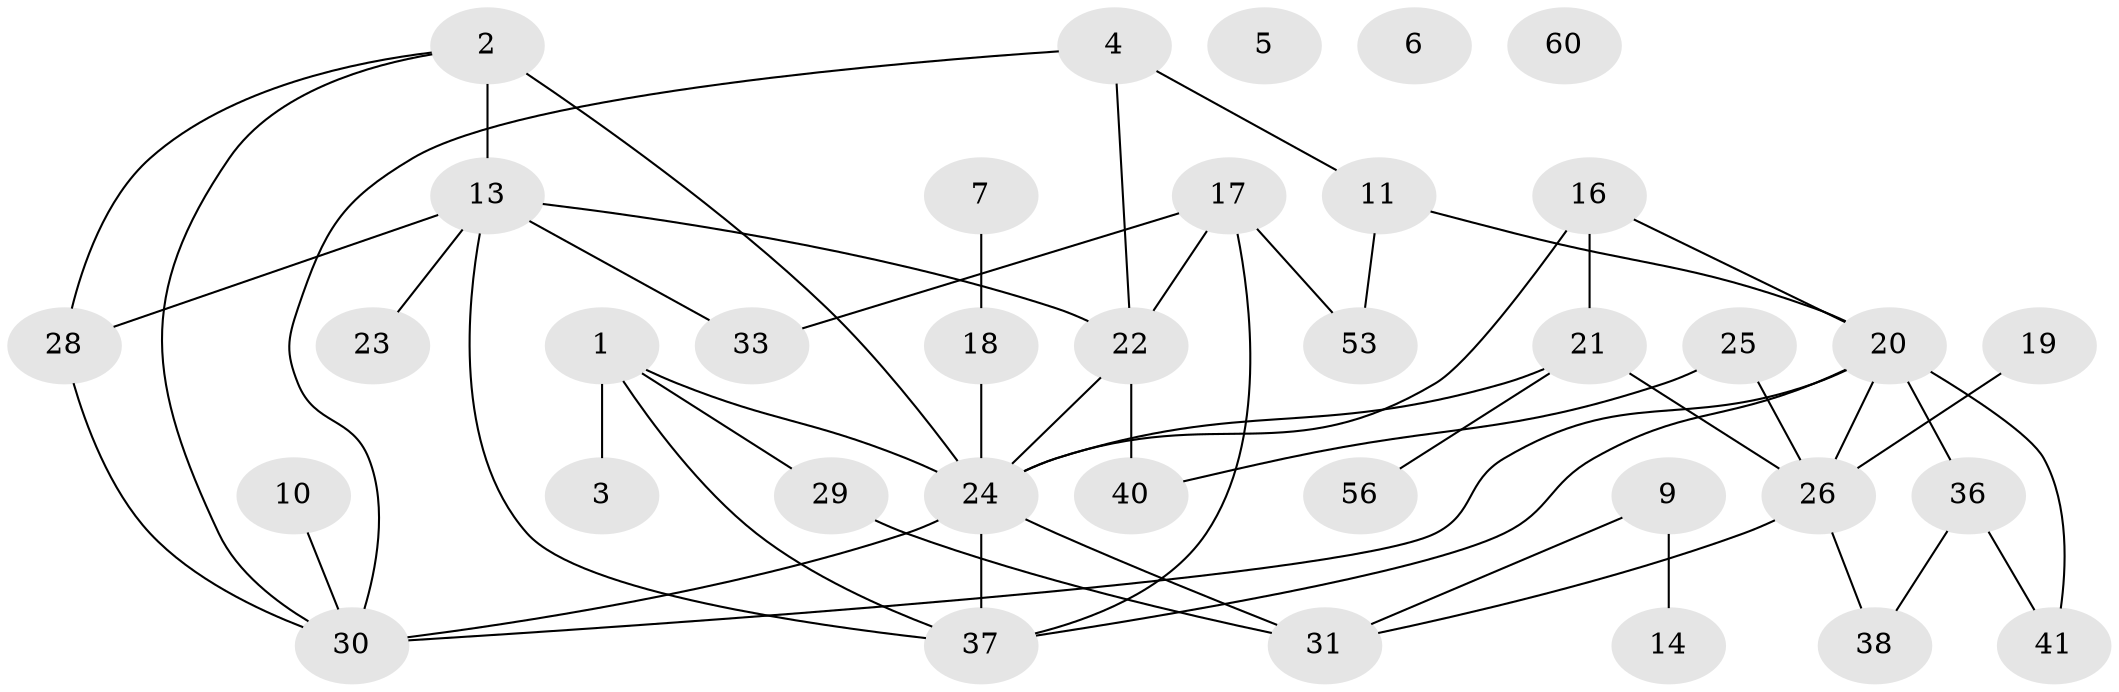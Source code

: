 // original degree distribution, {4: 0.14754098360655737, 3: 0.19672131147540983, 1: 0.14754098360655737, 0: 0.04918032786885246, 2: 0.3770491803278688, 6: 0.03278688524590164, 5: 0.03278688524590164, 7: 0.01639344262295082}
// Generated by graph-tools (version 1.1) at 2025/16/03/04/25 18:16:26]
// undirected, 36 vertices, 52 edges
graph export_dot {
graph [start="1"]
  node [color=gray90,style=filled];
  1;
  2 [super="+12"];
  3;
  4 [super="+8"];
  5;
  6;
  7 [super="+57"];
  9;
  10;
  11 [super="+51+15"];
  13;
  14;
  16;
  17 [super="+46"];
  18;
  19 [super="+44"];
  20 [super="+61+48"];
  21;
  22 [super="+35"];
  23;
  24 [super="+34"];
  25;
  26 [super="+27"];
  28 [super="+49+32"];
  29 [super="+55"];
  30 [super="+47+43"];
  31 [super="+58"];
  33;
  36;
  37 [super="+42"];
  38;
  40 [super="+45"];
  41;
  53;
  56;
  60;
  1 -- 3;
  1 -- 29;
  1 -- 24;
  1 -- 37;
  2 -- 13;
  2 -- 28;
  2 -- 24 [weight=2];
  2 -- 30;
  4 -- 11;
  4 -- 22;
  4 -- 30;
  7 -- 18;
  9 -- 14;
  9 -- 31;
  10 -- 30;
  11 -- 20;
  11 -- 53;
  13 -- 22;
  13 -- 23;
  13 -- 33;
  13 -- 28;
  13 -- 37;
  16 -- 21;
  16 -- 24;
  16 -- 20;
  17 -- 33;
  17 -- 53;
  17 -- 22;
  17 -- 37;
  18 -- 24;
  19 -- 26;
  20 -- 41;
  20 -- 37;
  20 -- 26;
  20 -- 36;
  20 -- 30;
  21 -- 24;
  21 -- 26;
  21 -- 56;
  22 -- 24;
  22 -- 40;
  24 -- 30;
  24 -- 31;
  24 -- 37;
  25 -- 26;
  25 -- 40;
  26 -- 38;
  26 -- 31;
  28 -- 30;
  29 -- 31;
  36 -- 38;
  36 -- 41;
}
